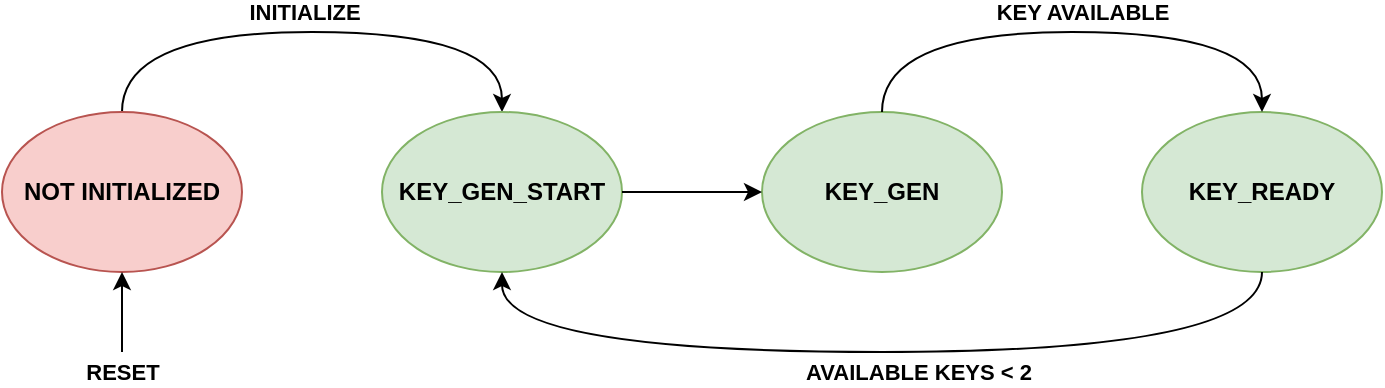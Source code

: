 <mxfile version="14.4.3" type="device"><diagram id="BmLR8fDjaFkokhBhI-jU" name="Page-1"><mxGraphModel dx="1106" dy="852" grid="1" gridSize="10" guides="1" tooltips="1" connect="1" arrows="1" fold="1" page="1" pageScale="1" pageWidth="827" pageHeight="1169" math="0" shadow="0"><root><mxCell id="0"/><mxCell id="1" parent="0"/><mxCell id="jgq_j3kAUutUnGoZW5t7-7" style="edgeStyle=orthogonalEdgeStyle;curved=1;rounded=0;orthogonalLoop=1;jettySize=auto;html=1;exitX=0.5;exitY=0;exitDx=0;exitDy=0;entryX=0.5;entryY=0;entryDx=0;entryDy=0;" parent="1" source="jgq_j3kAUutUnGoZW5t7-1" target="jgq_j3kAUutUnGoZW5t7-2" edge="1"><mxGeometry relative="1" as="geometry"><Array as="points"><mxPoint x="150" y="190"/><mxPoint x="340" y="190"/></Array></mxGeometry></mxCell><mxCell id="jgq_j3kAUutUnGoZW5t7-8" value="INITIALIZE" style="edgeLabel;html=1;align=center;verticalAlign=middle;resizable=0;points=[];fontStyle=1" parent="jgq_j3kAUutUnGoZW5t7-7" vertex="1" connectable="0"><mxGeometry x="-0.035" y="4" relative="1" as="geometry"><mxPoint y="-6" as="offset"/></mxGeometry></mxCell><mxCell id="jgq_j3kAUutUnGoZW5t7-1" value="NOT INITIALIZED" style="ellipse;whiteSpace=wrap;html=1;fillColor=#f8cecc;strokeColor=#b85450;fontStyle=1" parent="1" vertex="1"><mxGeometry x="90" y="230" width="120" height="80" as="geometry"/></mxCell><mxCell id="jgq_j3kAUutUnGoZW5t7-2" value="KEY_GEN_START" style="ellipse;whiteSpace=wrap;html=1;fillColor=#d5e8d4;strokeColor=#82b366;fontStyle=1" parent="1" vertex="1"><mxGeometry x="280" y="230" width="120" height="80" as="geometry"/></mxCell><mxCell id="mnTWSVSYyLoQZeI94YsT-1" value="KEY_GEN" style="ellipse;whiteSpace=wrap;html=1;fillColor=#d5e8d4;strokeColor=#82b366;fontStyle=1" vertex="1" parent="1"><mxGeometry x="470" y="230" width="120" height="80" as="geometry"/></mxCell><mxCell id="mnTWSVSYyLoQZeI94YsT-2" value="KEY_READY" style="ellipse;whiteSpace=wrap;html=1;fillColor=#d5e8d4;strokeColor=#82b366;fontStyle=1" vertex="1" parent="1"><mxGeometry x="660" y="230" width="120" height="80" as="geometry"/></mxCell><mxCell id="mnTWSVSYyLoQZeI94YsT-5" value="" style="endArrow=classic;html=1;exitX=1;exitY=0.5;exitDx=0;exitDy=0;entryX=0;entryY=0.5;entryDx=0;entryDy=0;" edge="1" parent="1" source="jgq_j3kAUutUnGoZW5t7-2" target="mnTWSVSYyLoQZeI94YsT-1"><mxGeometry width="50" height="50" relative="1" as="geometry"><mxPoint x="430" y="220" as="sourcePoint"/><mxPoint x="460" y="269.71" as="targetPoint"/></mxGeometry></mxCell><mxCell id="mnTWSVSYyLoQZeI94YsT-6" style="edgeStyle=orthogonalEdgeStyle;curved=1;rounded=0;orthogonalLoop=1;jettySize=auto;html=1;exitX=0.5;exitY=0;exitDx=0;exitDy=0;entryX=0.5;entryY=0;entryDx=0;entryDy=0;" edge="1" parent="1"><mxGeometry relative="1" as="geometry"><Array as="points"><mxPoint x="530" y="190"/><mxPoint x="720" y="190"/></Array><mxPoint x="530" y="230" as="sourcePoint"/><mxPoint x="720" y="230" as="targetPoint"/></mxGeometry></mxCell><mxCell id="mnTWSVSYyLoQZeI94YsT-7" value="KEY AVAILABLE" style="edgeLabel;html=1;align=center;verticalAlign=middle;resizable=0;points=[];fontStyle=1" vertex="1" connectable="0" parent="mnTWSVSYyLoQZeI94YsT-6"><mxGeometry x="-0.035" y="4" relative="1" as="geometry"><mxPoint x="9.69" y="-6" as="offset"/></mxGeometry></mxCell><mxCell id="mnTWSVSYyLoQZeI94YsT-8" style="edgeStyle=orthogonalEdgeStyle;curved=1;rounded=0;orthogonalLoop=1;jettySize=auto;html=1;entryX=0.5;entryY=1;entryDx=0;entryDy=0;exitX=0.5;exitY=1;exitDx=0;exitDy=0;" edge="1" parent="1" source="mnTWSVSYyLoQZeI94YsT-2" target="jgq_j3kAUutUnGoZW5t7-2"><mxGeometry relative="1" as="geometry"><Array as="points"><mxPoint x="720" y="350"/><mxPoint x="340" y="350"/></Array><mxPoint x="640" y="500" as="sourcePoint"/><mxPoint x="580" y="409.97" as="targetPoint"/></mxGeometry></mxCell><mxCell id="mnTWSVSYyLoQZeI94YsT-9" value="AVAILABLE KEYS &amp;lt; 2" style="edgeLabel;html=1;align=center;verticalAlign=middle;resizable=0;points=[];fontStyle=1" vertex="1" connectable="0" parent="mnTWSVSYyLoQZeI94YsT-8"><mxGeometry x="-0.035" y="4" relative="1" as="geometry"><mxPoint x="9.69" y="5.97" as="offset"/></mxGeometry></mxCell><mxCell id="mnTWSVSYyLoQZeI94YsT-10" value="" style="endArrow=classic;html=1;entryX=0.5;entryY=1;entryDx=0;entryDy=0;" edge="1" parent="1" target="jgq_j3kAUutUnGoZW5t7-1"><mxGeometry width="50" height="50" relative="1" as="geometry"><mxPoint x="150" y="350" as="sourcePoint"/><mxPoint x="160" y="340" as="targetPoint"/></mxGeometry></mxCell><mxCell id="mnTWSVSYyLoQZeI94YsT-11" value="RESET" style="edgeLabel;html=1;align=center;verticalAlign=middle;resizable=0;points=[];fontStyle=1" vertex="1" connectable="0" parent="mnTWSVSYyLoQZeI94YsT-10"><mxGeometry x="-0.05" y="-2" relative="1" as="geometry"><mxPoint x="-2" y="29" as="offset"/></mxGeometry></mxCell></root></mxGraphModel></diagram></mxfile>